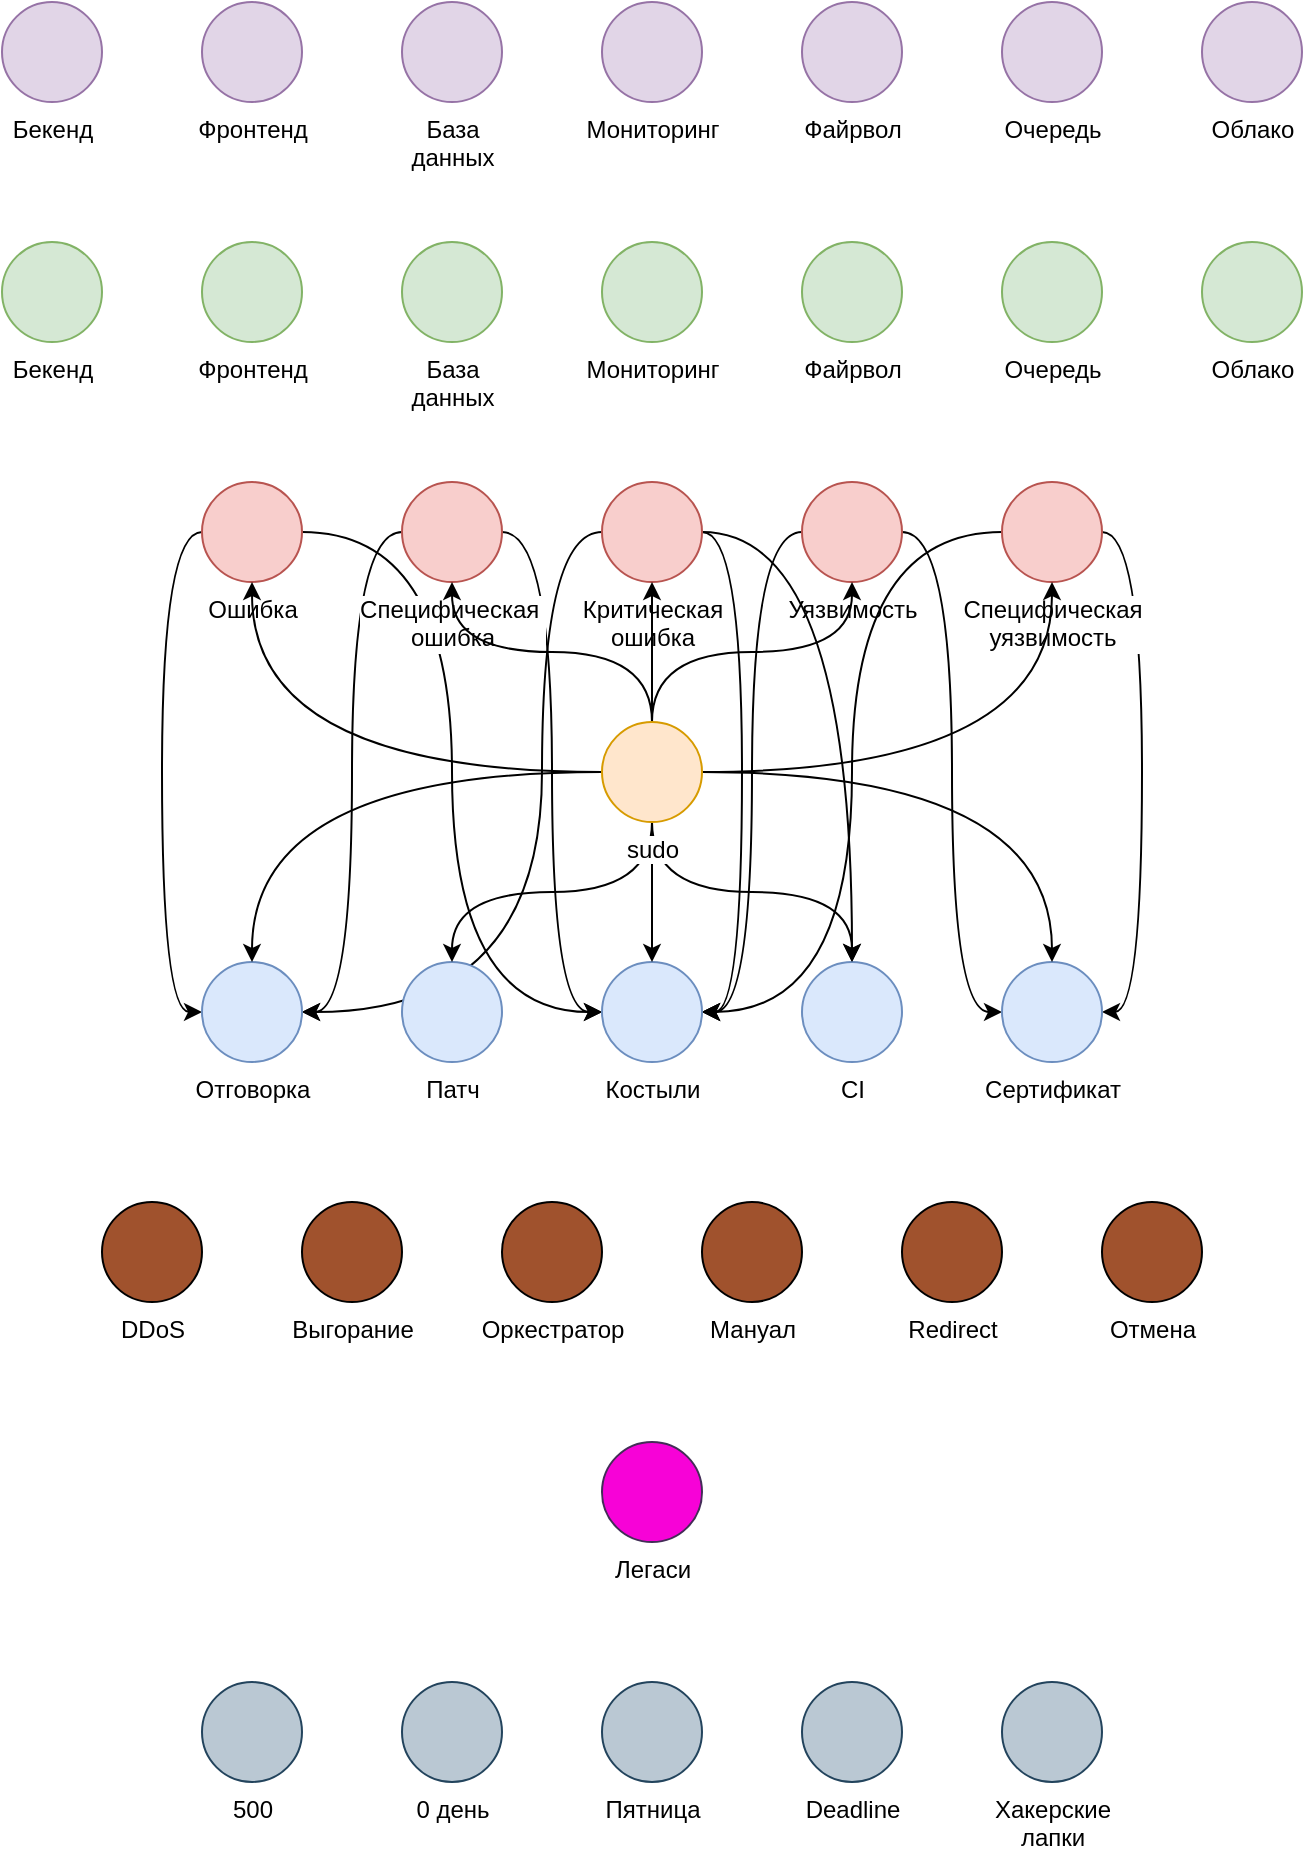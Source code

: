 <mxfile version="24.4.13" type="github">
  <diagram name="Page-1" id="2a216829-ef6e-dabb-86c1-c78162f3ba2b">
    <mxGraphModel dx="852" dy="584" grid="1" gridSize="10" guides="1" tooltips="1" connect="1" arrows="1" fold="1" page="1" pageScale="1" pageWidth="850" pageHeight="1100" background="none" math="0" shadow="0">
      <root>
        <mxCell id="0" />
        <mxCell id="1" parent="0" />
        <mxCell id="9monrO0C9HARq5Gm0Uuh-51" style="edgeStyle=orthogonalEdgeStyle;rounded=0;orthogonalLoop=1;jettySize=auto;html=1;exitX=0;exitY=0.5;exitDx=0;exitDy=0;entryX=0;entryY=0.5;entryDx=0;entryDy=0;curved=1;" parent="1" source="7a84cebc1def654-1" target="9monrO0C9HARq5Gm0Uuh-5" edge="1">
          <mxGeometry relative="1" as="geometry" />
        </mxCell>
        <mxCell id="75ba1CMOg3PrHAO8wLKx-5" style="edgeStyle=orthogonalEdgeStyle;rounded=0;orthogonalLoop=1;jettySize=auto;html=1;exitX=1;exitY=0.5;exitDx=0;exitDy=0;entryX=0;entryY=0.5;entryDx=0;entryDy=0;curved=1;" edge="1" parent="1" source="7a84cebc1def654-1" target="9monrO0C9HARq5Gm0Uuh-8">
          <mxGeometry relative="1" as="geometry" />
        </mxCell>
        <mxCell id="7a84cebc1def654-1" value="Ошибка" style="shape=mxgraph.bpmn.shape;html=1;verticalLabelPosition=bottom;labelBackgroundColor=#ffffff;verticalAlign=top;perimeter=ellipsePerimeter;outline=standard;symbol=general;fillColor=#f8cecc;strokeColor=#b85450;" parent="1" vertex="1">
          <mxGeometry x="200" y="400" width="50" height="50" as="geometry" />
        </mxCell>
        <mxCell id="75ba1CMOg3PrHAO8wLKx-6" style="edgeStyle=orthogonalEdgeStyle;rounded=0;orthogonalLoop=1;jettySize=auto;html=1;exitX=0;exitY=0.5;exitDx=0;exitDy=0;entryX=1;entryY=0.5;entryDx=0;entryDy=0;curved=1;" edge="1" parent="1" source="9monrO0C9HARq5Gm0Uuh-1" target="9monrO0C9HARq5Gm0Uuh-8">
          <mxGeometry relative="1" as="geometry" />
        </mxCell>
        <mxCell id="75ba1CMOg3PrHAO8wLKx-10" style="edgeStyle=orthogonalEdgeStyle;rounded=0;orthogonalLoop=1;jettySize=auto;html=1;exitX=1;exitY=0.5;exitDx=0;exitDy=0;entryX=0;entryY=0.5;entryDx=0;entryDy=0;curved=1;" edge="1" parent="1" source="9monrO0C9HARq5Gm0Uuh-1" target="9monrO0C9HARq5Gm0Uuh-9">
          <mxGeometry relative="1" as="geometry" />
        </mxCell>
        <mxCell id="9monrO0C9HARq5Gm0Uuh-1" value="Уязвимость" style="shape=mxgraph.bpmn.shape;html=1;verticalLabelPosition=bottom;labelBackgroundColor=#ffffff;verticalAlign=top;perimeter=ellipsePerimeter;outline=standard;symbol=general;fillColor=#f8cecc;strokeColor=#b85450;" parent="1" vertex="1">
          <mxGeometry x="500" y="400" width="50" height="50" as="geometry" />
        </mxCell>
        <mxCell id="9monrO0C9HARq5Gm0Uuh-52" style="edgeStyle=orthogonalEdgeStyle;rounded=0;orthogonalLoop=1;jettySize=auto;html=1;exitX=0;exitY=0.5;exitDx=0;exitDy=0;entryX=1;entryY=0.5;entryDx=0;entryDy=0;curved=1;" parent="1" source="9monrO0C9HARq5Gm0Uuh-2" target="9monrO0C9HARq5Gm0Uuh-5" edge="1">
          <mxGeometry relative="1" as="geometry" />
        </mxCell>
        <mxCell id="75ba1CMOg3PrHAO8wLKx-3" style="edgeStyle=orthogonalEdgeStyle;rounded=0;orthogonalLoop=1;jettySize=auto;html=1;exitX=1;exitY=0.5;exitDx=0;exitDy=0;entryX=0;entryY=0.5;entryDx=0;entryDy=0;curved=1;" edge="1" parent="1" source="9monrO0C9HARq5Gm0Uuh-2" target="9monrO0C9HARq5Gm0Uuh-8">
          <mxGeometry relative="1" as="geometry" />
        </mxCell>
        <mxCell id="9monrO0C9HARq5Gm0Uuh-2" value="&lt;div&gt;Специфическая&amp;nbsp;&lt;/div&gt;&lt;div&gt;ошибка&lt;/div&gt;" style="shape=mxgraph.bpmn.shape;html=1;verticalLabelPosition=bottom;labelBackgroundColor=#ffffff;verticalAlign=top;perimeter=ellipsePerimeter;outline=standard;symbol=general;fillColor=#f8cecc;strokeColor=#b85450;" parent="1" vertex="1">
          <mxGeometry x="300" y="400" width="50" height="50" as="geometry" />
        </mxCell>
        <mxCell id="9monrO0C9HARq5Gm0Uuh-54" style="edgeStyle=orthogonalEdgeStyle;rounded=0;orthogonalLoop=1;jettySize=auto;html=1;exitX=0;exitY=0.5;exitDx=0;exitDy=0;entryX=1;entryY=0.5;entryDx=0;entryDy=0;curved=1;" parent="1" source="9monrO0C9HARq5Gm0Uuh-3" target="9monrO0C9HARq5Gm0Uuh-5" edge="1">
          <mxGeometry relative="1" as="geometry">
            <Array as="points">
              <mxPoint x="370" y="425" />
              <mxPoint x="370" y="665" />
            </Array>
          </mxGeometry>
        </mxCell>
        <mxCell id="75ba1CMOg3PrHAO8wLKx-1" style="edgeStyle=orthogonalEdgeStyle;rounded=0;orthogonalLoop=1;jettySize=auto;html=1;exitX=1;exitY=0.5;exitDx=0;exitDy=0;entryX=0.5;entryY=0;entryDx=0;entryDy=0;curved=1;" edge="1" parent="1" source="9monrO0C9HARq5Gm0Uuh-3" target="9monrO0C9HARq5Gm0Uuh-6">
          <mxGeometry relative="1" as="geometry" />
        </mxCell>
        <mxCell id="75ba1CMOg3PrHAO8wLKx-2" style="edgeStyle=orthogonalEdgeStyle;rounded=0;orthogonalLoop=1;jettySize=auto;html=1;exitX=1;exitY=0.5;exitDx=0;exitDy=0;entryX=1;entryY=0.5;entryDx=0;entryDy=0;curved=1;" edge="1" parent="1" source="9monrO0C9HARq5Gm0Uuh-3" target="9monrO0C9HARq5Gm0Uuh-8">
          <mxGeometry relative="1" as="geometry" />
        </mxCell>
        <mxCell id="9monrO0C9HARq5Gm0Uuh-3" value="Критическая &lt;br&gt;ошибка" style="shape=mxgraph.bpmn.shape;html=1;verticalLabelPosition=bottom;labelBackgroundColor=#ffffff;verticalAlign=top;perimeter=ellipsePerimeter;outline=standard;symbol=general;fillColor=#f8cecc;strokeColor=#b85450;" parent="1" vertex="1">
          <mxGeometry x="400" y="400" width="50" height="50" as="geometry" />
        </mxCell>
        <mxCell id="75ba1CMOg3PrHAO8wLKx-8" style="edgeStyle=orthogonalEdgeStyle;rounded=0;orthogonalLoop=1;jettySize=auto;html=1;exitX=0;exitY=0.5;exitDx=0;exitDy=0;entryX=1;entryY=0.5;entryDx=0;entryDy=0;curved=1;" edge="1" parent="1" source="9monrO0C9HARq5Gm0Uuh-4" target="9monrO0C9HARq5Gm0Uuh-8">
          <mxGeometry relative="1" as="geometry" />
        </mxCell>
        <mxCell id="75ba1CMOg3PrHAO8wLKx-9" style="edgeStyle=orthogonalEdgeStyle;rounded=0;orthogonalLoop=1;jettySize=auto;html=1;exitX=1;exitY=0.5;exitDx=0;exitDy=0;entryX=1;entryY=0.5;entryDx=0;entryDy=0;curved=1;" edge="1" parent="1" source="9monrO0C9HARq5Gm0Uuh-4" target="9monrO0C9HARq5Gm0Uuh-9">
          <mxGeometry relative="1" as="geometry" />
        </mxCell>
        <mxCell id="9monrO0C9HARq5Gm0Uuh-4" value="Специфическая &lt;br&gt;уязвимость" style="shape=mxgraph.bpmn.shape;html=1;verticalLabelPosition=bottom;labelBackgroundColor=#ffffff;verticalAlign=top;perimeter=ellipsePerimeter;outline=standard;symbol=general;fillColor=#f8cecc;strokeColor=#b85450;" parent="1" vertex="1">
          <mxGeometry x="600" y="400" width="50" height="50" as="geometry" />
        </mxCell>
        <mxCell id="9monrO0C9HARq5Gm0Uuh-5" value="Отговорка" style="shape=mxgraph.bpmn.shape;html=1;verticalLabelPosition=bottom;labelBackgroundColor=#ffffff;verticalAlign=top;perimeter=ellipsePerimeter;outline=standard;symbol=general;fillColor=#dae8fc;strokeColor=#6c8ebf;" parent="1" vertex="1">
          <mxGeometry x="200" y="640" width="50" height="50" as="geometry" />
        </mxCell>
        <mxCell id="9monrO0C9HARq5Gm0Uuh-6" value="CI" style="shape=mxgraph.bpmn.shape;html=1;verticalLabelPosition=bottom;labelBackgroundColor=#ffffff;verticalAlign=top;perimeter=ellipsePerimeter;outline=standard;symbol=general;fillColor=#dae8fc;strokeColor=#6c8ebf;" parent="1" vertex="1">
          <mxGeometry x="500" y="640" width="50" height="50" as="geometry" />
        </mxCell>
        <mxCell id="9monrO0C9HARq5Gm0Uuh-7" value="Патч" style="shape=mxgraph.bpmn.shape;html=1;verticalLabelPosition=bottom;labelBackgroundColor=#ffffff;verticalAlign=top;perimeter=ellipsePerimeter;outline=standard;symbol=general;fillColor=#dae8fc;strokeColor=#6c8ebf;" parent="1" vertex="1">
          <mxGeometry x="300" y="640" width="50" height="50" as="geometry" />
        </mxCell>
        <mxCell id="9monrO0C9HARq5Gm0Uuh-8" value="Костыли" style="shape=mxgraph.bpmn.shape;html=1;verticalLabelPosition=bottom;labelBackgroundColor=#ffffff;verticalAlign=top;perimeter=ellipsePerimeter;outline=standard;symbol=general;fillColor=#dae8fc;strokeColor=#6c8ebf;" parent="1" vertex="1">
          <mxGeometry x="400" y="640" width="50" height="50" as="geometry" />
        </mxCell>
        <mxCell id="9monrO0C9HARq5Gm0Uuh-9" value="Сертификат" style="shape=mxgraph.bpmn.shape;html=1;verticalLabelPosition=bottom;labelBackgroundColor=#ffffff;verticalAlign=top;perimeter=ellipsePerimeter;outline=standard;symbol=general;fillColor=#dae8fc;strokeColor=#6c8ebf;" parent="1" vertex="1">
          <mxGeometry x="600" y="640" width="50" height="50" as="geometry" />
        </mxCell>
        <mxCell id="9monrO0C9HARq5Gm0Uuh-10" value="&lt;div&gt;Бекенд&lt;/div&gt;" style="shape=mxgraph.bpmn.shape;html=1;verticalLabelPosition=bottom;labelBackgroundColor=#ffffff;verticalAlign=top;perimeter=ellipsePerimeter;outline=standard;symbol=general;fillColor=#e1d5e7;strokeColor=#9673a6;" parent="1" vertex="1">
          <mxGeometry x="100" y="160" width="50" height="50" as="geometry" />
        </mxCell>
        <mxCell id="9monrO0C9HARq5Gm0Uuh-11" value="Мониторинг" style="shape=mxgraph.bpmn.shape;html=1;verticalLabelPosition=bottom;labelBackgroundColor=#ffffff;verticalAlign=top;perimeter=ellipsePerimeter;outline=standard;symbol=general;fillColor=#e1d5e7;strokeColor=#9673a6;" parent="1" vertex="1">
          <mxGeometry x="400" y="160" width="50" height="50" as="geometry" />
        </mxCell>
        <mxCell id="9monrO0C9HARq5Gm0Uuh-12" value="&lt;div&gt;Фронтенд&lt;/div&gt;" style="shape=mxgraph.bpmn.shape;html=1;verticalLabelPosition=bottom;labelBackgroundColor=#ffffff;verticalAlign=top;perimeter=ellipsePerimeter;outline=standard;symbol=general;fillColor=#e1d5e7;strokeColor=#9673a6;" parent="1" vertex="1">
          <mxGeometry x="200" y="160" width="50" height="50" as="geometry" />
        </mxCell>
        <mxCell id="9monrO0C9HARq5Gm0Uuh-13" value="База &lt;br&gt;данных" style="shape=mxgraph.bpmn.shape;html=1;verticalLabelPosition=bottom;labelBackgroundColor=#ffffff;verticalAlign=top;perimeter=ellipsePerimeter;outline=standard;symbol=general;fillColor=#e1d5e7;strokeColor=#9673a6;" parent="1" vertex="1">
          <mxGeometry x="300" y="160" width="50" height="50" as="geometry" />
        </mxCell>
        <mxCell id="9monrO0C9HARq5Gm0Uuh-14" value="Файрвол" style="shape=mxgraph.bpmn.shape;html=1;verticalLabelPosition=bottom;labelBackgroundColor=#ffffff;verticalAlign=top;perimeter=ellipsePerimeter;outline=standard;symbol=general;fillColor=#e1d5e7;strokeColor=#9673a6;" parent="1" vertex="1">
          <mxGeometry x="500" y="160" width="50" height="50" as="geometry" />
        </mxCell>
        <mxCell id="9monrO0C9HARq5Gm0Uuh-16" value="Очередь" style="shape=mxgraph.bpmn.shape;html=1;verticalLabelPosition=bottom;labelBackgroundColor=#ffffff;verticalAlign=top;perimeter=ellipsePerimeter;outline=standard;symbol=general;fillColor=#e1d5e7;strokeColor=#9673a6;" parent="1" vertex="1">
          <mxGeometry x="600" y="160" width="50" height="50" as="geometry" />
        </mxCell>
        <mxCell id="9monrO0C9HARq5Gm0Uuh-17" value="Облако" style="shape=mxgraph.bpmn.shape;html=1;verticalLabelPosition=bottom;labelBackgroundColor=#ffffff;verticalAlign=top;perimeter=ellipsePerimeter;outline=standard;symbol=general;fillColor=#e1d5e7;strokeColor=#9673a6;" parent="1" vertex="1">
          <mxGeometry x="700" y="160" width="50" height="50" as="geometry" />
        </mxCell>
        <mxCell id="9monrO0C9HARq5Gm0Uuh-18" value="&lt;div&gt;Бекенд&lt;/div&gt;" style="shape=mxgraph.bpmn.shape;html=1;verticalLabelPosition=bottom;labelBackgroundColor=#ffffff;verticalAlign=top;perimeter=ellipsePerimeter;outline=standard;symbol=general;fillColor=#d5e8d4;strokeColor=#82b366;" parent="1" vertex="1">
          <mxGeometry x="100" y="280" width="50" height="50" as="geometry" />
        </mxCell>
        <mxCell id="9monrO0C9HARq5Gm0Uuh-19" value="Мониторинг" style="shape=mxgraph.bpmn.shape;html=1;verticalLabelPosition=bottom;labelBackgroundColor=#ffffff;verticalAlign=top;perimeter=ellipsePerimeter;outline=standard;symbol=general;fillColor=#d5e8d4;strokeColor=#82b366;" parent="1" vertex="1">
          <mxGeometry x="400" y="280" width="50" height="50" as="geometry" />
        </mxCell>
        <mxCell id="9monrO0C9HARq5Gm0Uuh-20" value="&lt;div&gt;Фронтенд&lt;/div&gt;" style="shape=mxgraph.bpmn.shape;html=1;verticalLabelPosition=bottom;labelBackgroundColor=#ffffff;verticalAlign=top;perimeter=ellipsePerimeter;outline=standard;symbol=general;fillColor=#d5e8d4;strokeColor=#82b366;" parent="1" vertex="1">
          <mxGeometry x="200" y="280" width="50" height="50" as="geometry" />
        </mxCell>
        <mxCell id="9monrO0C9HARq5Gm0Uuh-21" value="База &lt;br&gt;данных" style="shape=mxgraph.bpmn.shape;html=1;verticalLabelPosition=bottom;labelBackgroundColor=#ffffff;verticalAlign=top;perimeter=ellipsePerimeter;outline=standard;symbol=general;fillColor=#d5e8d4;strokeColor=#82b366;" parent="1" vertex="1">
          <mxGeometry x="300" y="280" width="50" height="50" as="geometry" />
        </mxCell>
        <mxCell id="9monrO0C9HARq5Gm0Uuh-22" value="Файрвол" style="shape=mxgraph.bpmn.shape;html=1;verticalLabelPosition=bottom;labelBackgroundColor=#ffffff;verticalAlign=top;perimeter=ellipsePerimeter;outline=standard;symbol=general;fillColor=#d5e8d4;strokeColor=#82b366;" parent="1" vertex="1">
          <mxGeometry x="500" y="280" width="50" height="50" as="geometry" />
        </mxCell>
        <mxCell id="9monrO0C9HARq5Gm0Uuh-23" value="Очередь" style="shape=mxgraph.bpmn.shape;html=1;verticalLabelPosition=bottom;labelBackgroundColor=#ffffff;verticalAlign=top;perimeter=ellipsePerimeter;outline=standard;symbol=general;fillColor=#d5e8d4;strokeColor=#82b366;" parent="1" vertex="1">
          <mxGeometry x="600" y="280" width="50" height="50" as="geometry" />
        </mxCell>
        <mxCell id="9monrO0C9HARq5Gm0Uuh-24" value="Облако" style="shape=mxgraph.bpmn.shape;html=1;verticalLabelPosition=bottom;labelBackgroundColor=#ffffff;verticalAlign=top;perimeter=ellipsePerimeter;outline=standard;symbol=general;fillColor=#d5e8d4;strokeColor=#82b366;" parent="1" vertex="1">
          <mxGeometry x="700" y="280" width="50" height="50" as="geometry" />
        </mxCell>
        <mxCell id="9monrO0C9HARq5Gm0Uuh-41" style="edgeStyle=orthogonalEdgeStyle;rounded=0;orthogonalLoop=1;jettySize=auto;html=1;exitX=0.5;exitY=1;exitDx=0;exitDy=0;entryX=0.5;entryY=0;entryDx=0;entryDy=0;curved=1;" parent="1" source="9monrO0C9HARq5Gm0Uuh-25" target="9monrO0C9HARq5Gm0Uuh-7" edge="1">
          <mxGeometry relative="1" as="geometry" />
        </mxCell>
        <mxCell id="9monrO0C9HARq5Gm0Uuh-42" style="edgeStyle=orthogonalEdgeStyle;rounded=0;orthogonalLoop=1;jettySize=auto;html=1;exitX=0.5;exitY=1;exitDx=0;exitDy=0;entryX=0.5;entryY=0;entryDx=0;entryDy=0;curved=1;" parent="1" source="9monrO0C9HARq5Gm0Uuh-25" target="9monrO0C9HARq5Gm0Uuh-8" edge="1">
          <mxGeometry relative="1" as="geometry" />
        </mxCell>
        <mxCell id="9monrO0C9HARq5Gm0Uuh-43" style="edgeStyle=orthogonalEdgeStyle;rounded=0;orthogonalLoop=1;jettySize=auto;html=1;exitX=0.5;exitY=1;exitDx=0;exitDy=0;entryX=0.5;entryY=0;entryDx=0;entryDy=0;curved=1;" parent="1" source="9monrO0C9HARq5Gm0Uuh-25" target="9monrO0C9HARq5Gm0Uuh-6" edge="1">
          <mxGeometry relative="1" as="geometry" />
        </mxCell>
        <mxCell id="9monrO0C9HARq5Gm0Uuh-44" style="edgeStyle=orthogonalEdgeStyle;rounded=0;orthogonalLoop=1;jettySize=auto;html=1;exitX=1;exitY=0.5;exitDx=0;exitDy=0;entryX=0.5;entryY=0;entryDx=0;entryDy=0;curved=1;" parent="1" source="9monrO0C9HARq5Gm0Uuh-25" target="9monrO0C9HARq5Gm0Uuh-9" edge="1">
          <mxGeometry relative="1" as="geometry" />
        </mxCell>
        <mxCell id="9monrO0C9HARq5Gm0Uuh-45" style="edgeStyle=orthogonalEdgeStyle;rounded=0;orthogonalLoop=1;jettySize=auto;html=1;exitX=0;exitY=0.5;exitDx=0;exitDy=0;entryX=0.5;entryY=0;entryDx=0;entryDy=0;curved=1;" parent="1" source="9monrO0C9HARq5Gm0Uuh-25" target="9monrO0C9HARq5Gm0Uuh-5" edge="1">
          <mxGeometry relative="1" as="geometry" />
        </mxCell>
        <mxCell id="9monrO0C9HARq5Gm0Uuh-46" style="edgeStyle=orthogonalEdgeStyle;rounded=0;orthogonalLoop=1;jettySize=auto;html=1;exitX=0;exitY=0.5;exitDx=0;exitDy=0;entryX=0.5;entryY=1;entryDx=0;entryDy=0;curved=1;" parent="1" source="9monrO0C9HARq5Gm0Uuh-25" target="7a84cebc1def654-1" edge="1">
          <mxGeometry relative="1" as="geometry" />
        </mxCell>
        <mxCell id="9monrO0C9HARq5Gm0Uuh-47" style="edgeStyle=orthogonalEdgeStyle;rounded=0;orthogonalLoop=1;jettySize=auto;html=1;exitX=1;exitY=0.5;exitDx=0;exitDy=0;entryX=0.5;entryY=1;entryDx=0;entryDy=0;curved=1;" parent="1" source="9monrO0C9HARq5Gm0Uuh-25" target="9monrO0C9HARq5Gm0Uuh-4" edge="1">
          <mxGeometry relative="1" as="geometry" />
        </mxCell>
        <mxCell id="9monrO0C9HARq5Gm0Uuh-48" style="edgeStyle=orthogonalEdgeStyle;rounded=0;orthogonalLoop=1;jettySize=auto;html=1;exitX=0.5;exitY=0;exitDx=0;exitDy=0;entryX=0.5;entryY=1;entryDx=0;entryDy=0;curved=1;" parent="1" source="9monrO0C9HARq5Gm0Uuh-25" target="9monrO0C9HARq5Gm0Uuh-1" edge="1">
          <mxGeometry relative="1" as="geometry" />
        </mxCell>
        <mxCell id="9monrO0C9HARq5Gm0Uuh-49" style="edgeStyle=orthogonalEdgeStyle;rounded=0;orthogonalLoop=1;jettySize=auto;html=1;exitX=0.5;exitY=0;exitDx=0;exitDy=0;entryX=0.5;entryY=1;entryDx=0;entryDy=0;curved=1;" parent="1" source="9monrO0C9HARq5Gm0Uuh-25" target="9monrO0C9HARq5Gm0Uuh-2" edge="1">
          <mxGeometry relative="1" as="geometry" />
        </mxCell>
        <mxCell id="9monrO0C9HARq5Gm0Uuh-50" style="edgeStyle=orthogonalEdgeStyle;rounded=0;orthogonalLoop=1;jettySize=auto;html=1;exitX=0.5;exitY=0;exitDx=0;exitDy=0;entryX=0.5;entryY=1;entryDx=0;entryDy=0;curved=1;" parent="1" source="9monrO0C9HARq5Gm0Uuh-25" target="9monrO0C9HARq5Gm0Uuh-3" edge="1">
          <mxGeometry relative="1" as="geometry" />
        </mxCell>
        <mxCell id="9monrO0C9HARq5Gm0Uuh-25" value="sudo" style="shape=mxgraph.bpmn.shape;html=1;verticalLabelPosition=bottom;labelBackgroundColor=#ffffff;verticalAlign=top;perimeter=ellipsePerimeter;outline=standard;symbol=general;fillColor=#ffe6cc;strokeColor=#d79b00;" parent="1" vertex="1">
          <mxGeometry x="400" y="520" width="50" height="50" as="geometry" />
        </mxCell>
        <mxCell id="9monrO0C9HARq5Gm0Uuh-26" value="DDoS" style="shape=mxgraph.bpmn.shape;html=1;verticalLabelPosition=bottom;labelBackgroundColor=#ffffff;verticalAlign=top;perimeter=ellipsePerimeter;outline=standard;symbol=general;fillColor=#a0522d;strokeColor=default;fontColor=#000000;" parent="1" vertex="1">
          <mxGeometry x="150" y="760" width="50" height="50" as="geometry" />
        </mxCell>
        <mxCell id="9monrO0C9HARq5Gm0Uuh-27" value="Мануал" style="shape=mxgraph.bpmn.shape;html=1;verticalLabelPosition=bottom;labelBackgroundColor=#ffffff;verticalAlign=top;perimeter=ellipsePerimeter;outline=standard;symbol=general;fillColor=#a0522d;strokeColor=default;fontColor=#000000;" parent="1" vertex="1">
          <mxGeometry x="450" y="760" width="50" height="50" as="geometry" />
        </mxCell>
        <mxCell id="9monrO0C9HARq5Gm0Uuh-28" value="Выгорание" style="shape=mxgraph.bpmn.shape;html=1;verticalLabelPosition=bottom;labelBackgroundColor=#ffffff;verticalAlign=top;perimeter=ellipsePerimeter;outline=standard;symbol=general;fillColor=#a0522d;strokeColor=default;fontColor=#000000;" parent="1" vertex="1">
          <mxGeometry x="250" y="760" width="50" height="50" as="geometry" />
        </mxCell>
        <mxCell id="9monrO0C9HARq5Gm0Uuh-29" value="Оркестратор" style="shape=mxgraph.bpmn.shape;html=1;verticalLabelPosition=bottom;labelBackgroundColor=#ffffff;verticalAlign=top;perimeter=ellipsePerimeter;outline=standard;symbol=general;fillColor=#a0522d;strokeColor=default;fontColor=#000000;" parent="1" vertex="1">
          <mxGeometry x="350" y="760" width="50" height="50" as="geometry" />
        </mxCell>
        <mxCell id="9monrO0C9HARq5Gm0Uuh-30" value="Redirect" style="shape=mxgraph.bpmn.shape;html=1;verticalLabelPosition=bottom;labelBackgroundColor=#ffffff;verticalAlign=top;perimeter=ellipsePerimeter;outline=standard;symbol=general;fillColor=#a0522d;strokeColor=default;fontColor=#000000;" parent="1" vertex="1">
          <mxGeometry x="550" y="760" width="50" height="50" as="geometry" />
        </mxCell>
        <mxCell id="9monrO0C9HARq5Gm0Uuh-33" value="Отмена" style="shape=mxgraph.bpmn.shape;html=1;verticalLabelPosition=bottom;labelBackgroundColor=#ffffff;verticalAlign=top;perimeter=ellipsePerimeter;outline=standard;symbol=general;fillColor=#a0522d;strokeColor=default;fontColor=#000000;" parent="1" vertex="1">
          <mxGeometry x="650" y="760" width="50" height="50" as="geometry" />
        </mxCell>
        <mxCell id="9monrO0C9HARq5Gm0Uuh-34" value="Легаси" style="shape=mxgraph.bpmn.shape;html=1;verticalLabelPosition=bottom;labelBackgroundColor=#ffffff;verticalAlign=top;perimeter=ellipsePerimeter;outline=standard;symbol=general;fillColor=#F702D7;strokeColor=#432D57;fontColor=#000000;" parent="1" vertex="1">
          <mxGeometry x="400" y="880" width="50" height="50" as="geometry" />
        </mxCell>
        <mxCell id="9monrO0C9HARq5Gm0Uuh-35" value="500" style="shape=mxgraph.bpmn.shape;html=1;verticalLabelPosition=bottom;labelBackgroundColor=#ffffff;verticalAlign=top;perimeter=ellipsePerimeter;outline=standard;symbol=general;fillColor=#bac8d3;strokeColor=#23445d;" parent="1" vertex="1">
          <mxGeometry x="200" y="1000" width="50" height="50" as="geometry" />
        </mxCell>
        <mxCell id="9monrO0C9HARq5Gm0Uuh-36" value="Deadline" style="shape=mxgraph.bpmn.shape;html=1;verticalLabelPosition=bottom;labelBackgroundColor=#ffffff;verticalAlign=top;perimeter=ellipsePerimeter;outline=standard;symbol=general;fillColor=#bac8d3;strokeColor=#23445d;" parent="1" vertex="1">
          <mxGeometry x="500" y="1000" width="50" height="50" as="geometry" />
        </mxCell>
        <mxCell id="9monrO0C9HARq5Gm0Uuh-37" value="0 день" style="shape=mxgraph.bpmn.shape;html=1;verticalLabelPosition=bottom;labelBackgroundColor=#ffffff;verticalAlign=top;perimeter=ellipsePerimeter;outline=standard;symbol=general;fillColor=#bac8d3;strokeColor=#23445d;" parent="1" vertex="1">
          <mxGeometry x="300" y="1000" width="50" height="50" as="geometry" />
        </mxCell>
        <mxCell id="9monrO0C9HARq5Gm0Uuh-38" value="Пятница" style="shape=mxgraph.bpmn.shape;html=1;verticalLabelPosition=bottom;labelBackgroundColor=#ffffff;verticalAlign=top;perimeter=ellipsePerimeter;outline=standard;symbol=general;fillColor=#bac8d3;strokeColor=#23445d;" parent="1" vertex="1">
          <mxGeometry x="400" y="1000" width="50" height="50" as="geometry" />
        </mxCell>
        <mxCell id="9monrO0C9HARq5Gm0Uuh-39" value="Хакерские &lt;br&gt;лапки" style="shape=mxgraph.bpmn.shape;html=1;verticalLabelPosition=bottom;labelBackgroundColor=#ffffff;verticalAlign=top;perimeter=ellipsePerimeter;outline=standard;symbol=general;fillColor=#bac8d3;strokeColor=#23445d;" parent="1" vertex="1">
          <mxGeometry x="600" y="1000" width="50" height="50" as="geometry" />
        </mxCell>
      </root>
    </mxGraphModel>
  </diagram>
</mxfile>
